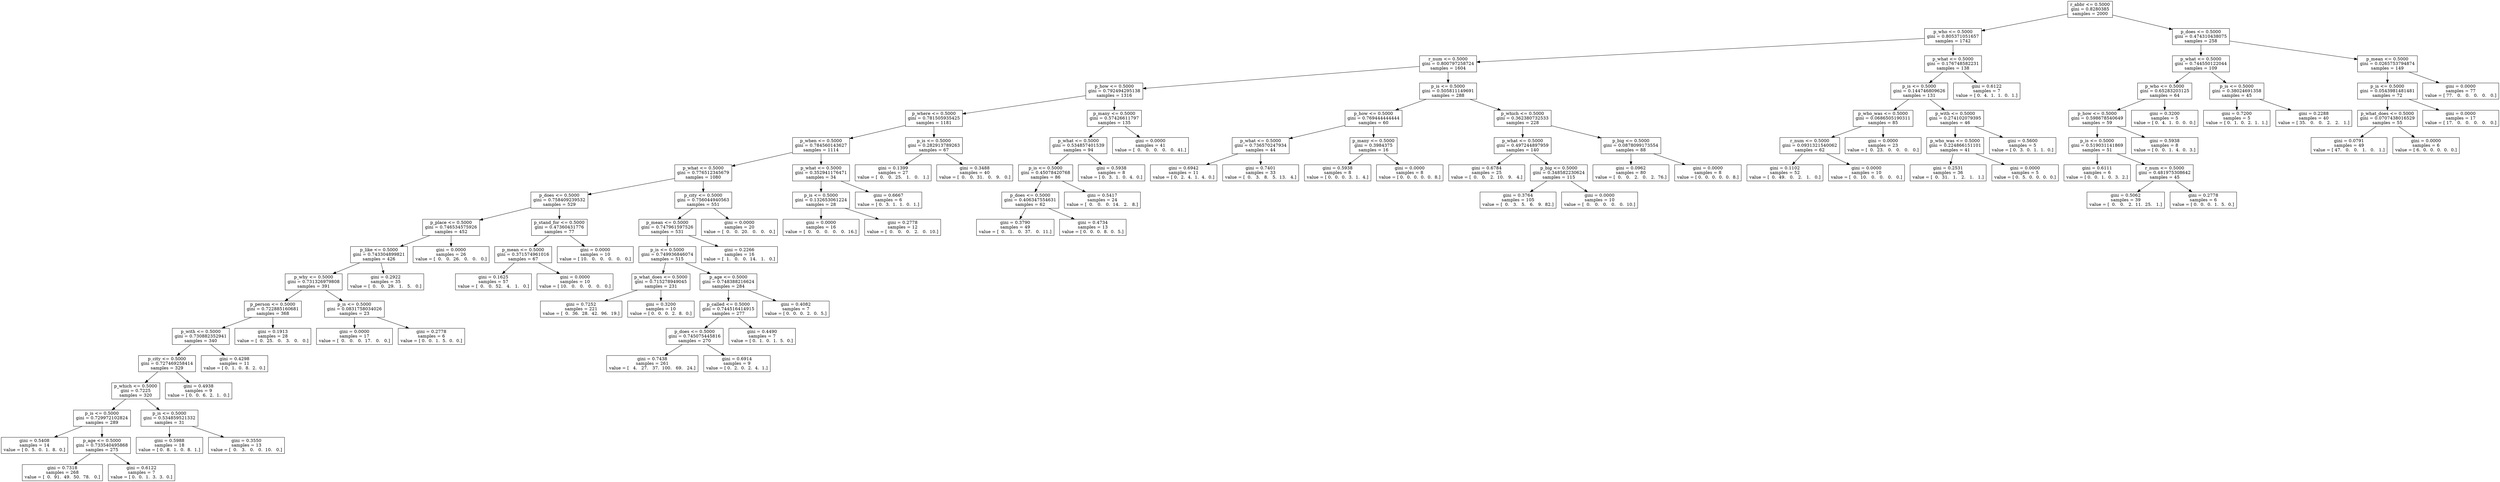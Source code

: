 digraph Tree {
0 [label="r_abbr <= 0.5000\ngini = 0.8280385\nsamples = 2000", shape="box"] ;
1 [label="p_who <= 0.5000\ngini = 0.805371051657\nsamples = 1742", shape="box"] ;
0 -> 1 ;
2 [label="r_num <= 0.5000\ngini = 0.800797258724\nsamples = 1604", shape="box"] ;
1 -> 2 ;
3 [label="p_how <= 0.5000\ngini = 0.792494295138\nsamples = 1316", shape="box"] ;
2 -> 3 ;
4 [label="p_where <= 0.5000\ngini = 0.781505935425\nsamples = 1181", shape="box"] ;
3 -> 4 ;
5 [label="p_when <= 0.5000\ngini = 0.784560143627\nsamples = 1114", shape="box"] ;
4 -> 5 ;
6 [label="p_what <= 0.5000\ngini = 0.776512345679\nsamples = 1080", shape="box"] ;
5 -> 6 ;
7 [label="p_does <= 0.5000\ngini = 0.758409239532\nsamples = 529", shape="box"] ;
6 -> 7 ;
8 [label="p_place <= 0.5000\ngini = 0.746534575926\nsamples = 452", shape="box"] ;
7 -> 8 ;
9 [label="p_like <= 0.5000\ngini = 0.743304899821\nsamples = 426", shape="box"] ;
8 -> 9 ;
10 [label="p_why <= 0.5000\ngini = 0.731326979808\nsamples = 391", shape="box"] ;
9 -> 10 ;
11 [label="p_person <= 0.5000\ngini = 0.722885160681\nsamples = 368", shape="box"] ;
10 -> 11 ;
12 [label="p_with <= 0.5000\ngini = 0.730882352941\nsamples = 340", shape="box"] ;
11 -> 12 ;
13 [label="p_city <= 0.5000\ngini = 0.727469258414\nsamples = 329", shape="box"] ;
12 -> 13 ;
14 [label="p_which <= 0.5000\ngini = 0.7225\nsamples = 320", shape="box"] ;
13 -> 14 ;
15 [label="p_is <= 0.5000\ngini = 0.729972102824\nsamples = 289", shape="box"] ;
14 -> 15 ;
16 [label="gini = 0.5408\nsamples = 14\nvalue = [ 0.  5.  0.  1.  8.  0.]", shape="box"] ;
15 -> 16 ;
17 [label="p_age <= 0.5000\ngini = 0.733540495868\nsamples = 275", shape="box"] ;
15 -> 17 ;
18 [label="gini = 0.7318\nsamples = 268\nvalue = [  0.  91.  49.  50.  78.   0.]", shape="box"] ;
17 -> 18 ;
19 [label="gini = 0.6122\nsamples = 7\nvalue = [ 0.  0.  1.  3.  3.  0.]", shape="box"] ;
17 -> 19 ;
20 [label="p_is <= 0.5000\ngini = 0.534859521332\nsamples = 31", shape="box"] ;
14 -> 20 ;
21 [label="gini = 0.5988\nsamples = 18\nvalue = [ 0.  8.  1.  0.  8.  1.]", shape="box"] ;
20 -> 21 ;
22 [label="gini = 0.3550\nsamples = 13\nvalue = [  0.   3.   0.   0.  10.   0.]", shape="box"] ;
20 -> 22 ;
23 [label="gini = 0.4938\nsamples = 9\nvalue = [ 0.  0.  6.  2.  1.  0.]", shape="box"] ;
13 -> 23 ;
24 [label="gini = 0.4298\nsamples = 11\nvalue = [ 0.  1.  0.  8.  2.  0.]", shape="box"] ;
12 -> 24 ;
25 [label="gini = 0.1913\nsamples = 28\nvalue = [  0.  25.   0.   3.   0.   0.]", shape="box"] ;
11 -> 25 ;
26 [label="p_is <= 0.5000\ngini = 0.0831758034026\nsamples = 23", shape="box"] ;
10 -> 26 ;
27 [label="gini = 0.0000\nsamples = 17\nvalue = [  0.   0.   0.  17.   0.   0.]", shape="box"] ;
26 -> 27 ;
28 [label="gini = 0.2778\nsamples = 6\nvalue = [ 0.  0.  1.  5.  0.  0.]", shape="box"] ;
26 -> 28 ;
29 [label="gini = 0.2922\nsamples = 35\nvalue = [  0.   0.  29.   1.   5.   0.]", shape="box"] ;
9 -> 29 ;
30 [label="gini = 0.0000\nsamples = 26\nvalue = [  0.   0.  26.   0.   0.   0.]", shape="box"] ;
8 -> 30 ;
31 [label="p_stand_for <= 0.5000\ngini = 0.47360431776\nsamples = 77", shape="box"] ;
7 -> 31 ;
32 [label="p_mean <= 0.5000\ngini = 0.371574961016\nsamples = 67", shape="box"] ;
31 -> 32 ;
33 [label="gini = 0.1625\nsamples = 57\nvalue = [  0.   0.  52.   4.   1.   0.]", shape="box"] ;
32 -> 33 ;
34 [label="gini = 0.0000\nsamples = 10\nvalue = [ 10.   0.   0.   0.   0.   0.]", shape="box"] ;
32 -> 34 ;
35 [label="gini = 0.0000\nsamples = 10\nvalue = [ 10.   0.   0.   0.   0.   0.]", shape="box"] ;
31 -> 35 ;
36 [label="p_city <= 0.5000\ngini = 0.756044940563\nsamples = 551", shape="box"] ;
6 -> 36 ;
37 [label="p_mean <= 0.5000\ngini = 0.747961597526\nsamples = 531", shape="box"] ;
36 -> 37 ;
38 [label="p_is <= 0.5000\ngini = 0.749936846074\nsamples = 515", shape="box"] ;
37 -> 38 ;
39 [label="p_what_does <= 0.5000\ngini = 0.715278949045\nsamples = 231", shape="box"] ;
38 -> 39 ;
40 [label="gini = 0.7252\nsamples = 221\nvalue = [  0.  36.  28.  42.  96.  19.]", shape="box"] ;
39 -> 40 ;
41 [label="gini = 0.3200\nsamples = 10\nvalue = [ 0.  0.  0.  2.  8.  0.]", shape="box"] ;
39 -> 41 ;
42 [label="p_age <= 0.5000\ngini = 0.748388216624\nsamples = 284", shape="box"] ;
38 -> 42 ;
43 [label="p_called <= 0.5000\ngini = 0.744516414915\nsamples = 277", shape="box"] ;
42 -> 43 ;
44 [label="p_does <= 0.5000\ngini = 0.745075445816\nsamples = 270", shape="box"] ;
43 -> 44 ;
45 [label="gini = 0.7438\nsamples = 261\nvalue = [   4.   27.   37.  100.   69.   24.]", shape="box"] ;
44 -> 45 ;
46 [label="gini = 0.6914\nsamples = 9\nvalue = [ 0.  2.  0.  2.  4.  1.]", shape="box"] ;
44 -> 46 ;
47 [label="gini = 0.4490\nsamples = 7\nvalue = [ 0.  1.  0.  1.  5.  0.]", shape="box"] ;
43 -> 47 ;
48 [label="gini = 0.4082\nsamples = 7\nvalue = [ 0.  0.  0.  2.  0.  5.]", shape="box"] ;
42 -> 48 ;
49 [label="gini = 0.2266\nsamples = 16\nvalue = [  1.   0.   0.  14.   1.   0.]", shape="box"] ;
37 -> 49 ;
50 [label="gini = 0.0000\nsamples = 20\nvalue = [  0.   0.  20.   0.   0.   0.]", shape="box"] ;
36 -> 50 ;
51 [label="p_what <= 0.5000\ngini = 0.352941176471\nsamples = 34", shape="box"] ;
5 -> 51 ;
52 [label="p_is <= 0.5000\ngini = 0.132653061224\nsamples = 28", shape="box"] ;
51 -> 52 ;
53 [label="gini = 0.0000\nsamples = 16\nvalue = [  0.   0.   0.   0.   0.  16.]", shape="box"] ;
52 -> 53 ;
54 [label="gini = 0.2778\nsamples = 12\nvalue = [  0.   0.   0.   2.   0.  10.]", shape="box"] ;
52 -> 54 ;
55 [label="gini = 0.6667\nsamples = 6\nvalue = [ 0.  3.  1.  1.  0.  1.]", shape="box"] ;
51 -> 55 ;
56 [label="p_is <= 0.5000\ngini = 0.282913789263\nsamples = 67", shape="box"] ;
4 -> 56 ;
57 [label="gini = 0.1399\nsamples = 27\nvalue = [  0.   0.  25.   1.   0.   1.]", shape="box"] ;
56 -> 57 ;
58 [label="gini = 0.3488\nsamples = 40\nvalue = [  0.   0.  31.   0.   9.   0.]", shape="box"] ;
56 -> 58 ;
59 [label="p_many <= 0.5000\ngini = 0.57426611797\nsamples = 135", shape="box"] ;
3 -> 59 ;
60 [label="p_what <= 0.5000\ngini = 0.534857401539\nsamples = 94", shape="box"] ;
59 -> 60 ;
61 [label="p_is <= 0.5000\ngini = 0.45078420768\nsamples = 86", shape="box"] ;
60 -> 61 ;
62 [label="p_does <= 0.5000\ngini = 0.406347554631\nsamples = 62", shape="box"] ;
61 -> 62 ;
63 [label="gini = 0.3790\nsamples = 49\nvalue = [  0.   1.   0.  37.   0.  11.]", shape="box"] ;
62 -> 63 ;
64 [label="gini = 0.4734\nsamples = 13\nvalue = [ 0.  0.  0.  8.  0.  5.]", shape="box"] ;
62 -> 64 ;
65 [label="gini = 0.5417\nsamples = 24\nvalue = [  0.   0.   0.  14.   2.   8.]", shape="box"] ;
61 -> 65 ;
66 [label="gini = 0.5938\nsamples = 8\nvalue = [ 0.  3.  1.  0.  4.  0.]", shape="box"] ;
60 -> 66 ;
67 [label="gini = 0.0000\nsamples = 41\nvalue = [  0.   0.   0.   0.   0.  41.]", shape="box"] ;
59 -> 67 ;
68 [label="p_is <= 0.5000\ngini = 0.505811149691\nsamples = 288", shape="box"] ;
2 -> 68 ;
69 [label="p_how <= 0.5000\ngini = 0.769444444444\nsamples = 60", shape="box"] ;
68 -> 69 ;
70 [label="p_what <= 0.5000\ngini = 0.736570247934\nsamples = 44", shape="box"] ;
69 -> 70 ;
71 [label="gini = 0.6942\nsamples = 11\nvalue = [ 0.  2.  4.  1.  4.  0.]", shape="box"] ;
70 -> 71 ;
72 [label="gini = 0.7401\nsamples = 33\nvalue = [  0.   3.   8.   5.  13.   4.]", shape="box"] ;
70 -> 72 ;
73 [label="p_many <= 0.5000\ngini = 0.3984375\nsamples = 16", shape="box"] ;
69 -> 73 ;
74 [label="gini = 0.5938\nsamples = 8\nvalue = [ 0.  0.  0.  3.  1.  4.]", shape="box"] ;
73 -> 74 ;
75 [label="gini = 0.0000\nsamples = 8\nvalue = [ 0.  0.  0.  0.  0.  8.]", shape="box"] ;
73 -> 75 ;
76 [label="p_which <= 0.5000\ngini = 0.362380732533\nsamples = 228", shape="box"] ;
68 -> 76 ;
77 [label="p_what <= 0.5000\ngini = 0.497244897959\nsamples = 140", shape="box"] ;
76 -> 77 ;
78 [label="gini = 0.6784\nsamples = 25\nvalue = [  0.   0.   2.  10.   9.   4.]", shape="box"] ;
77 -> 78 ;
79 [label="p_big <= 0.5000\ngini = 0.348582230624\nsamples = 115", shape="box"] ;
77 -> 79 ;
80 [label="gini = 0.3764\nsamples = 105\nvalue = [  0.   3.   5.   6.   9.  82.]", shape="box"] ;
79 -> 80 ;
81 [label="gini = 0.0000\nsamples = 10\nvalue = [  0.   0.   0.   0.   0.  10.]", shape="box"] ;
79 -> 81 ;
82 [label="p_big <= 0.5000\ngini = 0.0878099173554\nsamples = 88", shape="box"] ;
76 -> 82 ;
83 [label="gini = 0.0962\nsamples = 80\nvalue = [  0.   0.   2.   0.   2.  76.]", shape="box"] ;
82 -> 83 ;
84 [label="gini = 0.0000\nsamples = 8\nvalue = [ 0.  0.  0.  0.  0.  8.]", shape="box"] ;
82 -> 84 ;
85 [label="p_what <= 0.5000\ngini = 0.176748582231\nsamples = 138", shape="box"] ;
1 -> 85 ;
86 [label="p_is <= 0.5000\ngini = 0.144746809626\nsamples = 131", shape="box"] ;
85 -> 86 ;
87 [label="p_who_was <= 0.5000\ngini = 0.0686505190311\nsamples = 85", shape="box"] ;
86 -> 87 ;
88 [label="r_num <= 0.5000\ngini = 0.0931321540062\nsamples = 62", shape="box"] ;
87 -> 88 ;
89 [label="gini = 0.1102\nsamples = 52\nvalue = [  0.  49.   0.   2.   1.   0.]", shape="box"] ;
88 -> 89 ;
90 [label="gini = 0.0000\nsamples = 10\nvalue = [  0.  10.   0.   0.   0.   0.]", shape="box"] ;
88 -> 90 ;
91 [label="gini = 0.0000\nsamples = 23\nvalue = [  0.  23.   0.   0.   0.   0.]", shape="box"] ;
87 -> 91 ;
92 [label="p_with <= 0.5000\ngini = 0.274102079395\nsamples = 46", shape="box"] ;
86 -> 92 ;
93 [label="p_who_was <= 0.5000\ngini = 0.224866151101\nsamples = 41", shape="box"] ;
92 -> 93 ;
94 [label="gini = 0.2531\nsamples = 36\nvalue = [  0.  31.   1.   2.   1.   1.]", shape="box"] ;
93 -> 94 ;
95 [label="gini = 0.0000\nsamples = 5\nvalue = [ 0.  5.  0.  0.  0.  0.]", shape="box"] ;
93 -> 95 ;
96 [label="gini = 0.5600\nsamples = 5\nvalue = [ 0.  3.  0.  1.  1.  0.]", shape="box"] ;
92 -> 96 ;
97 [label="gini = 0.6122\nsamples = 7\nvalue = [ 0.  4.  1.  1.  0.  1.]", shape="box"] ;
85 -> 97 ;
98 [label="p_does <= 0.5000\ngini = 0.474310438075\nsamples = 258", shape="box"] ;
0 -> 98 ;
99 [label="p_what <= 0.5000\ngini = 0.744550122044\nsamples = 109", shape="box"] ;
98 -> 99 ;
100 [label="p_who <= 0.5000\ngini = 0.65283203125\nsamples = 64", shape="box"] ;
99 -> 100 ;
101 [label="p_how <= 0.5000\ngini = 0.598678540649\nsamples = 59", shape="box"] ;
100 -> 101 ;
102 [label="p_is <= 0.5000\ngini = 0.519031141869\nsamples = 51", shape="box"] ;
101 -> 102 ;
103 [label="gini = 0.6111\nsamples = 6\nvalue = [ 0.  0.  1.  0.  3.  2.]", shape="box"] ;
102 -> 103 ;
104 [label="r_num <= 0.5000\ngini = 0.481975308642\nsamples = 45", shape="box"] ;
102 -> 104 ;
105 [label="gini = 0.5062\nsamples = 39\nvalue = [  0.   0.   2.  11.  25.   1.]", shape="box"] ;
104 -> 105 ;
106 [label="gini = 0.2778\nsamples = 6\nvalue = [ 0.  0.  0.  1.  5.  0.]", shape="box"] ;
104 -> 106 ;
107 [label="gini = 0.5938\nsamples = 8\nvalue = [ 0.  0.  1.  4.  0.  3.]", shape="box"] ;
101 -> 107 ;
108 [label="gini = 0.3200\nsamples = 5\nvalue = [ 0.  4.  1.  0.  0.  0.]", shape="box"] ;
100 -> 108 ;
109 [label="p_is <= 0.5000\ngini = 0.38024691358\nsamples = 45", shape="box"] ;
99 -> 109 ;
110 [label="gini = 0.7200\nsamples = 5\nvalue = [ 0.  1.  0.  2.  1.  1.]", shape="box"] ;
109 -> 110 ;
111 [label="gini = 0.2288\nsamples = 40\nvalue = [ 35.   0.   0.   2.   2.   1.]", shape="box"] ;
109 -> 111 ;
112 [label="p_mean <= 0.5000\ngini = 0.0265753794874\nsamples = 149", shape="box"] ;
98 -> 112 ;
113 [label="p_is <= 0.5000\ngini = 0.0543981481481\nsamples = 72", shape="box"] ;
112 -> 113 ;
114 [label="p_what_does <= 0.5000\ngini = 0.0707438016529\nsamples = 55", shape="box"] ;
113 -> 114 ;
115 [label="gini = 0.0791\nsamples = 49\nvalue = [ 47.   0.   0.   1.   0.   1.]", shape="box"] ;
114 -> 115 ;
116 [label="gini = 0.0000\nsamples = 6\nvalue = [ 6.  0.  0.  0.  0.  0.]", shape="box"] ;
114 -> 116 ;
117 [label="gini = 0.0000\nsamples = 17\nvalue = [ 17.   0.   0.   0.   0.   0.]", shape="box"] ;
113 -> 117 ;
118 [label="gini = 0.0000\nsamples = 77\nvalue = [ 77.   0.   0.   0.   0.   0.]", shape="box"] ;
112 -> 118 ;
}